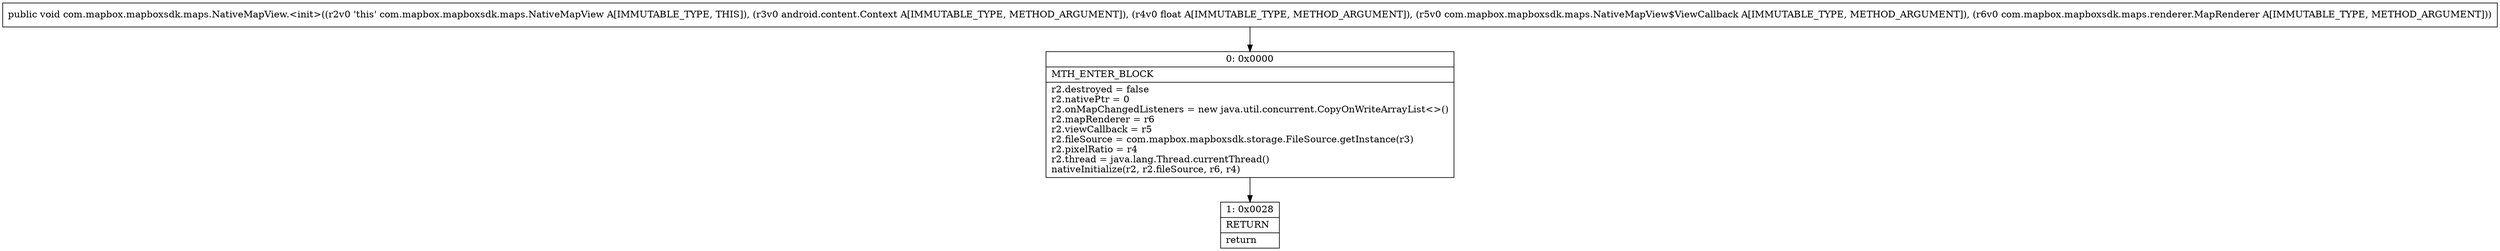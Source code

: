 digraph "CFG forcom.mapbox.mapboxsdk.maps.NativeMapView.\<init\>(Landroid\/content\/Context;FLcom\/mapbox\/mapboxsdk\/maps\/NativeMapView$ViewCallback;Lcom\/mapbox\/mapboxsdk\/maps\/renderer\/MapRenderer;)V" {
Node_0 [shape=record,label="{0\:\ 0x0000|MTH_ENTER_BLOCK\l|r2.destroyed = false\lr2.nativePtr = 0\lr2.onMapChangedListeners = new java.util.concurrent.CopyOnWriteArrayList\<\>()\lr2.mapRenderer = r6\lr2.viewCallback = r5\lr2.fileSource = com.mapbox.mapboxsdk.storage.FileSource.getInstance(r3)\lr2.pixelRatio = r4\lr2.thread = java.lang.Thread.currentThread()\lnativeInitialize(r2, r2.fileSource, r6, r4)\l}"];
Node_1 [shape=record,label="{1\:\ 0x0028|RETURN\l|return\l}"];
MethodNode[shape=record,label="{public void com.mapbox.mapboxsdk.maps.NativeMapView.\<init\>((r2v0 'this' com.mapbox.mapboxsdk.maps.NativeMapView A[IMMUTABLE_TYPE, THIS]), (r3v0 android.content.Context A[IMMUTABLE_TYPE, METHOD_ARGUMENT]), (r4v0 float A[IMMUTABLE_TYPE, METHOD_ARGUMENT]), (r5v0 com.mapbox.mapboxsdk.maps.NativeMapView$ViewCallback A[IMMUTABLE_TYPE, METHOD_ARGUMENT]), (r6v0 com.mapbox.mapboxsdk.maps.renderer.MapRenderer A[IMMUTABLE_TYPE, METHOD_ARGUMENT])) }"];
MethodNode -> Node_0;
Node_0 -> Node_1;
}

